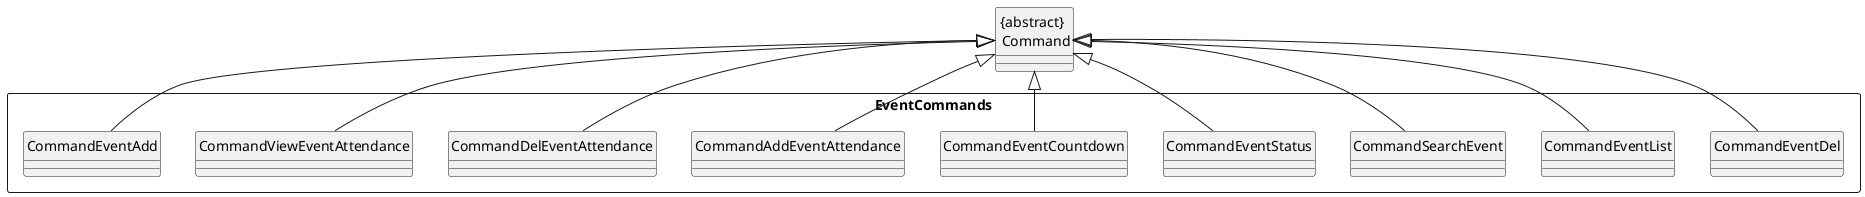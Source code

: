 @startuml
hide circle
class "{abstract} \n Command" {
}

Rectangle EventCommands {
"{abstract} \n Command" <|-down- CommandEventAdd
"{abstract} \n Command" <|-down CommandEventDel
"{abstract} \n Command" <|-down CommandEventList
"{abstract} \n Command" <|-down CommandSearchEvent
"{abstract} \n Command" <|-down CommandEventStatus
"{abstract} \n Command" <|-down CommandEventCountdown
"{abstract} \n Command" <|-down CommandAddEventAttendance
"{abstract} \n Command" <|-down CommandDelEventAttendance
"{abstract} \n Command" <|-down CommandViewEventAttendance
@enduml